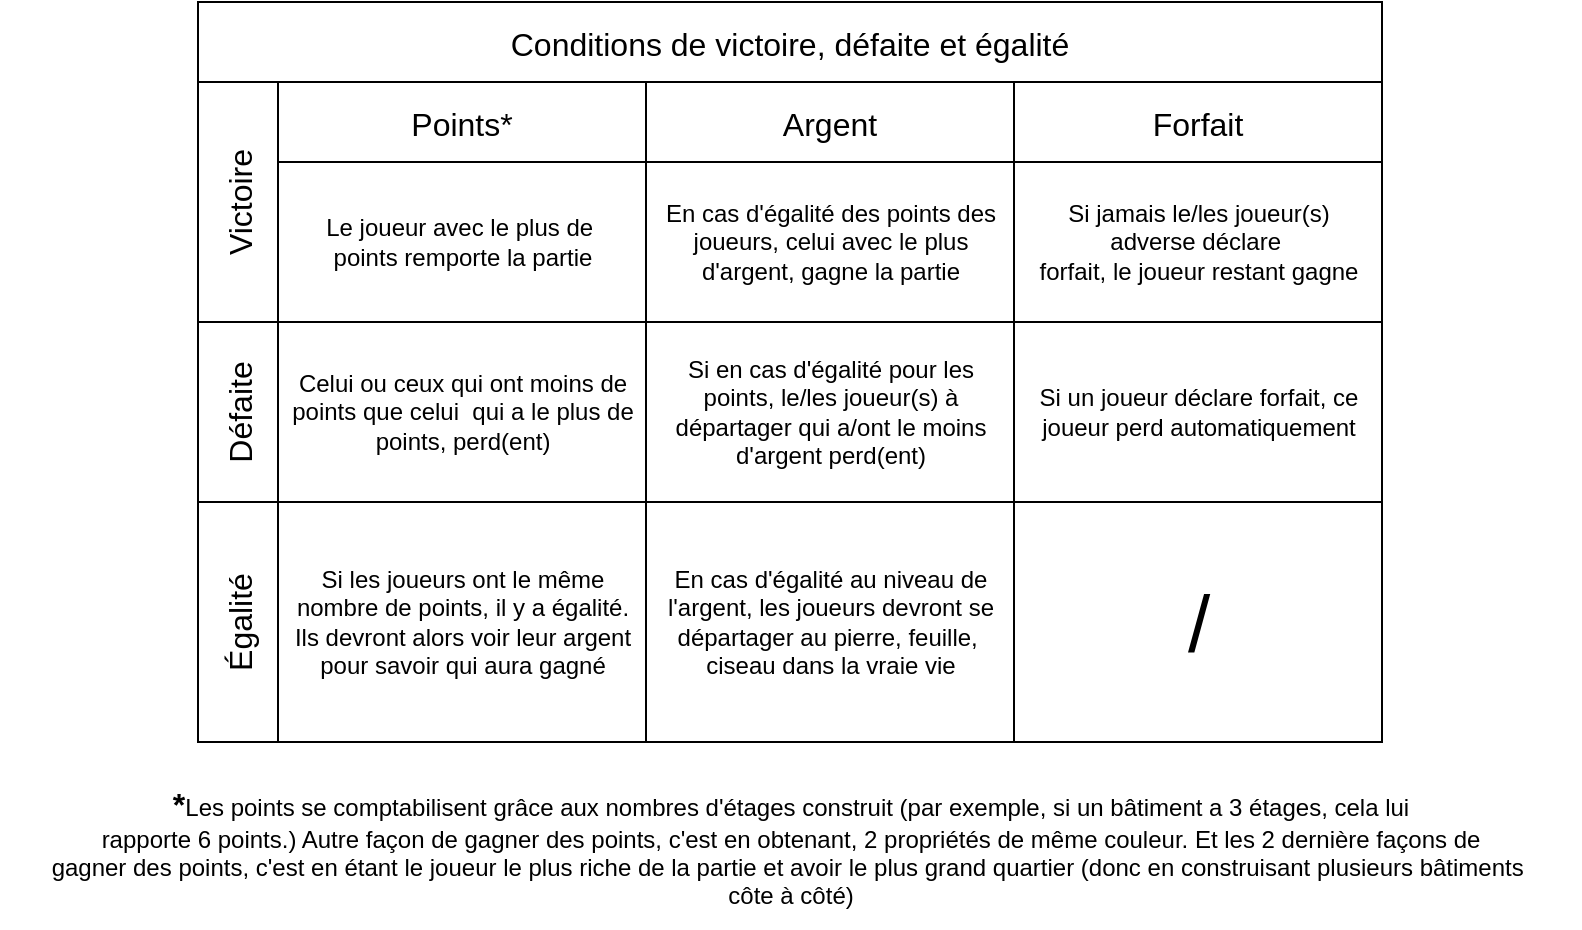 <mxfile version="22.0.8" type="device">
  <diagram name="Page-1" id="IK2JDKXquVPDH0jNA9R-">
    <mxGraphModel dx="989" dy="567" grid="1" gridSize="10" guides="1" tooltips="1" connect="1" arrows="1" fold="1" page="1" pageScale="1" pageWidth="827" pageHeight="1169" math="0" shadow="0">
      <root>
        <mxCell id="0" />
        <mxCell id="1" parent="0" />
        <mxCell id="10Jpn9wMV9JApb_h9Yhb-14" value="Conditions de victoire, défaite et égalité" style="shape=table;childLayout=tableLayout;startSize=40;collapsible=0;recursiveResize=0;expand=0;fontSize=16;" vertex="1" parent="1">
          <mxGeometry x="118" y="80" width="592" height="370" as="geometry" />
        </mxCell>
        <mxCell id="10Jpn9wMV9JApb_h9Yhb-15" value="Victoire" style="shape=tableRow;horizontal=0;swimlaneHead=0;swimlaneBody=0;top=0;left=0;strokeColor=inherit;bottom=0;right=0;dropTarget=0;fontStyle=0;fillColor=none;points=[[0,0.5],[1,0.5]];portConstraint=eastwest;startSize=40;collapsible=0;recursiveResize=0;expand=0;fontSize=16;" vertex="1" parent="10Jpn9wMV9JApb_h9Yhb-14">
          <mxGeometry y="40" width="592" height="120" as="geometry" />
        </mxCell>
        <mxCell id="10Jpn9wMV9JApb_h9Yhb-17" value="Points*" style="swimlane;swimlaneHead=0;swimlaneBody=0;fontStyle=0;strokeColor=inherit;connectable=0;fillColor=none;startSize=40;collapsible=0;recursiveResize=0;expand=0;fontSize=16;" vertex="1" parent="10Jpn9wMV9JApb_h9Yhb-15">
          <mxGeometry x="40" width="184" height="120" as="geometry">
            <mxRectangle width="184" height="120" as="alternateBounds" />
          </mxGeometry>
        </mxCell>
        <mxCell id="10Jpn9wMV9JApb_h9Yhb-53" value="&lt;div&gt;Le joueur avec le plus de&amp;nbsp;&lt;/div&gt;&lt;div&gt;points remporte la partie&lt;br&gt;&lt;/div&gt;" style="text;html=1;align=center;verticalAlign=middle;resizable=0;points=[];autosize=1;strokeColor=none;fillColor=none;" vertex="1" parent="10Jpn9wMV9JApb_h9Yhb-17">
          <mxGeometry x="12" y="60" width="160" height="40" as="geometry" />
        </mxCell>
        <mxCell id="10Jpn9wMV9JApb_h9Yhb-18" value="Argent" style="swimlane;swimlaneHead=0;swimlaneBody=0;fontStyle=0;strokeColor=inherit;connectable=0;fillColor=none;startSize=40;collapsible=0;recursiveResize=0;expand=0;fontSize=16;" vertex="1" parent="10Jpn9wMV9JApb_h9Yhb-15">
          <mxGeometry x="224" width="184" height="120" as="geometry">
            <mxRectangle width="184" height="120" as="alternateBounds" />
          </mxGeometry>
        </mxCell>
        <mxCell id="10Jpn9wMV9JApb_h9Yhb-54" value="&lt;div&gt;En cas d&#39;égalité des points des&lt;/div&gt;&lt;div&gt;joueurs, celui avec le plus&lt;/div&gt;&lt;div&gt;d&#39;argent, gagne la partie&lt;br&gt;&lt;/div&gt;" style="text;html=1;align=center;verticalAlign=middle;resizable=0;points=[];autosize=1;strokeColor=none;fillColor=none;" vertex="1" parent="10Jpn9wMV9JApb_h9Yhb-18">
          <mxGeometry x="-8" y="50" width="200" height="60" as="geometry" />
        </mxCell>
        <mxCell id="10Jpn9wMV9JApb_h9Yhb-31" value="Forfait" style="swimlane;swimlaneHead=0;swimlaneBody=0;fontStyle=0;strokeColor=inherit;connectable=0;fillColor=none;startSize=40;collapsible=0;recursiveResize=0;expand=0;fontSize=16;" vertex="1" parent="10Jpn9wMV9JApb_h9Yhb-15">
          <mxGeometry x="408" width="184" height="120" as="geometry">
            <mxRectangle width="184" height="120" as="alternateBounds" />
          </mxGeometry>
        </mxCell>
        <mxCell id="10Jpn9wMV9JApb_h9Yhb-60" value="&lt;div&gt;Si jamais le/les joueur(s)&lt;/div&gt;&lt;div&gt;adverse déclare&amp;nbsp;&lt;/div&gt;&lt;div&gt;forfait, le joueur restant gagne&lt;br&gt;&lt;/div&gt;" style="text;html=1;align=center;verticalAlign=middle;resizable=0;points=[];autosize=1;strokeColor=none;fillColor=none;" vertex="1" parent="10Jpn9wMV9JApb_h9Yhb-31">
          <mxGeometry x="-3" y="50" width="190" height="60" as="geometry" />
        </mxCell>
        <mxCell id="10Jpn9wMV9JApb_h9Yhb-19" value="Défaite" style="shape=tableRow;horizontal=0;swimlaneHead=0;swimlaneBody=0;top=0;left=0;strokeColor=inherit;bottom=0;right=0;dropTarget=0;fontStyle=0;fillColor=none;points=[[0,0.5],[1,0.5]];portConstraint=eastwest;startSize=40;collapsible=0;recursiveResize=0;expand=0;fontSize=16;" vertex="1" parent="10Jpn9wMV9JApb_h9Yhb-14">
          <mxGeometry y="160" width="592" height="90" as="geometry" />
        </mxCell>
        <mxCell id="10Jpn9wMV9JApb_h9Yhb-21" value="" style="swimlane;swimlaneHead=0;swimlaneBody=0;fontStyle=0;connectable=0;strokeColor=inherit;fillColor=none;startSize=0;collapsible=0;recursiveResize=0;expand=0;fontSize=16;" vertex="1" parent="10Jpn9wMV9JApb_h9Yhb-19">
          <mxGeometry x="40" width="184" height="90" as="geometry">
            <mxRectangle width="184" height="90" as="alternateBounds" />
          </mxGeometry>
        </mxCell>
        <mxCell id="10Jpn9wMV9JApb_h9Yhb-55" value="&lt;div&gt;Celui ou ceux qui ont moins de&lt;/div&gt;&lt;div&gt;points que celui&amp;nbsp; qui a le plus de&lt;/div&gt;&lt;div&gt;points, perd(ent)&lt;br&gt;&lt;/div&gt;" style="text;html=1;align=center;verticalAlign=middle;resizable=0;points=[];autosize=1;strokeColor=none;fillColor=none;" vertex="1" parent="10Jpn9wMV9JApb_h9Yhb-21">
          <mxGeometry x="-8" y="15" width="200" height="60" as="geometry" />
        </mxCell>
        <mxCell id="10Jpn9wMV9JApb_h9Yhb-22" value="" style="swimlane;swimlaneHead=0;swimlaneBody=0;fontStyle=0;connectable=0;strokeColor=inherit;fillColor=none;startSize=0;collapsible=0;recursiveResize=0;expand=0;fontSize=16;" vertex="1" parent="10Jpn9wMV9JApb_h9Yhb-19">
          <mxGeometry x="224" width="184" height="90" as="geometry">
            <mxRectangle width="184" height="90" as="alternateBounds" />
          </mxGeometry>
        </mxCell>
        <mxCell id="10Jpn9wMV9JApb_h9Yhb-61" value="&lt;div&gt;Si en cas d&#39;égalité pour les&lt;/div&gt;&lt;div&gt;points, le/les joueur(s) à&lt;/div&gt;&lt;div&gt;départager qui a/ont le moins&lt;/div&gt;&lt;div&gt;d&#39;argent perd(ent)&lt;br&gt;&lt;/div&gt;" style="text;html=1;align=center;verticalAlign=middle;resizable=0;points=[];autosize=1;strokeColor=none;fillColor=none;" vertex="1" parent="10Jpn9wMV9JApb_h9Yhb-22">
          <mxGeometry x="2" y="10" width="180" height="70" as="geometry" />
        </mxCell>
        <mxCell id="10Jpn9wMV9JApb_h9Yhb-32" style="swimlane;swimlaneHead=0;swimlaneBody=0;fontStyle=0;connectable=0;strokeColor=inherit;fillColor=none;startSize=0;collapsible=0;recursiveResize=0;expand=0;fontSize=16;" vertex="1" parent="10Jpn9wMV9JApb_h9Yhb-19">
          <mxGeometry x="408" width="184" height="90" as="geometry">
            <mxRectangle width="184" height="90" as="alternateBounds" />
          </mxGeometry>
        </mxCell>
        <mxCell id="10Jpn9wMV9JApb_h9Yhb-62" value="&lt;div&gt;Si un joueur déclare forfait, ce&lt;/div&gt;&lt;div&gt;joueur perd automatiquement&lt;br&gt;&lt;/div&gt;" style="text;html=1;align=center;verticalAlign=middle;resizable=0;points=[];autosize=1;strokeColor=none;fillColor=none;" vertex="1" parent="10Jpn9wMV9JApb_h9Yhb-32">
          <mxGeometry x="-3" y="25" width="190" height="40" as="geometry" />
        </mxCell>
        <mxCell id="10Jpn9wMV9JApb_h9Yhb-23" value="Égalité" style="shape=tableRow;horizontal=0;swimlaneHead=0;swimlaneBody=0;top=0;left=0;strokeColor=inherit;bottom=0;right=0;dropTarget=0;fontStyle=0;fillColor=none;points=[[0,0.5],[1,0.5]];portConstraint=eastwest;startSize=40;collapsible=0;recursiveResize=0;expand=0;fontSize=16;" vertex="1" parent="10Jpn9wMV9JApb_h9Yhb-14">
          <mxGeometry y="250" width="592" height="120" as="geometry" />
        </mxCell>
        <mxCell id="10Jpn9wMV9JApb_h9Yhb-25" value="" style="swimlane;swimlaneHead=0;swimlaneBody=0;fontStyle=0;connectable=0;strokeColor=inherit;fillColor=none;startSize=0;collapsible=0;recursiveResize=0;expand=0;fontSize=16;" vertex="1" parent="10Jpn9wMV9JApb_h9Yhb-23">
          <mxGeometry x="40" width="184" height="120" as="geometry">
            <mxRectangle width="184" height="120" as="alternateBounds" />
          </mxGeometry>
        </mxCell>
        <mxCell id="10Jpn9wMV9JApb_h9Yhb-63" value="&lt;div&gt;Si les joueurs ont le même&lt;/div&gt;&lt;div&gt;nombre de points, il y a égalité.&lt;/div&gt;&lt;div&gt;Ils devront alors voir leur argent&lt;/div&gt;&lt;div&gt;pour savoir qui aura gagné&lt;br&gt;&lt;/div&gt;" style="text;html=1;align=center;verticalAlign=middle;resizable=0;points=[];autosize=1;strokeColor=none;fillColor=none;" vertex="1" parent="10Jpn9wMV9JApb_h9Yhb-25">
          <mxGeometry x="-3" y="25" width="190" height="70" as="geometry" />
        </mxCell>
        <mxCell id="10Jpn9wMV9JApb_h9Yhb-26" value="" style="swimlane;swimlaneHead=0;swimlaneBody=0;fontStyle=0;connectable=0;strokeColor=inherit;fillColor=none;startSize=0;collapsible=0;recursiveResize=0;expand=0;fontSize=16;" vertex="1" parent="10Jpn9wMV9JApb_h9Yhb-23">
          <mxGeometry x="224" width="184" height="120" as="geometry">
            <mxRectangle width="184" height="120" as="alternateBounds" />
          </mxGeometry>
        </mxCell>
        <mxCell id="10Jpn9wMV9JApb_h9Yhb-64" value="&lt;div&gt;En cas d&#39;égalité au niveau de&lt;/div&gt;&lt;div&gt;l&#39;argent, les joueurs devront se&lt;/div&gt;&lt;div&gt;départager au pierre, feuille,&amp;nbsp;&lt;/div&gt;&lt;div&gt;ciseau dans la vraie vie&lt;br&gt;&lt;/div&gt;" style="text;html=1;align=center;verticalAlign=middle;resizable=0;points=[];autosize=1;strokeColor=none;fillColor=none;" vertex="1" parent="10Jpn9wMV9JApb_h9Yhb-26">
          <mxGeometry x="-3" y="25" width="190" height="70" as="geometry" />
        </mxCell>
        <mxCell id="10Jpn9wMV9JApb_h9Yhb-33" style="swimlane;swimlaneHead=0;swimlaneBody=0;fontStyle=0;connectable=0;strokeColor=inherit;fillColor=none;startSize=0;collapsible=0;recursiveResize=0;expand=0;fontSize=16;" vertex="1" parent="10Jpn9wMV9JApb_h9Yhb-23">
          <mxGeometry x="408" width="184" height="120" as="geometry">
            <mxRectangle width="184" height="120" as="alternateBounds" />
          </mxGeometry>
        </mxCell>
        <mxCell id="10Jpn9wMV9JApb_h9Yhb-65" value="&lt;font style=&quot;font-size: 40px;&quot;&gt;/&lt;font style=&quot;font-size: 40px;&quot;&gt;&lt;br&gt;&lt;/font&gt;&lt;/font&gt;" style="text;html=1;align=center;verticalAlign=middle;resizable=0;points=[];autosize=1;strokeColor=none;fillColor=none;" vertex="1" parent="10Jpn9wMV9JApb_h9Yhb-33">
          <mxGeometry x="77" y="30" width="30" height="60" as="geometry" />
        </mxCell>
        <mxCell id="10Jpn9wMV9JApb_h9Yhb-66" value="&lt;div&gt;&lt;b&gt;&lt;font style=&quot;font-size: 16px;&quot;&gt;*&lt;/font&gt;&lt;/b&gt;Les points se comptabilisent grâce aux nombres d&#39;étages construit (par exemple, si un bâtiment a 3 étages, cela lui&lt;/div&gt;&lt;div&gt;rapporte 6 points.) Autre façon de gagner des points, c&#39;est en obtenant, 2 propriétés de même couleur. Et les 2 dernière façons de&lt;/div&gt;&lt;div&gt;gagner des points, c&#39;est en étant le joueur le plus riche de la partie et avoir le plus grand quartier (donc en construisant plusieurs bâtiments&amp;nbsp;&lt;/div&gt;&lt;div&gt;côte à côté)&lt;br&gt;&lt;/div&gt;" style="text;html=1;align=center;verticalAlign=middle;resizable=0;points=[];autosize=1;strokeColor=none;fillColor=none;" vertex="1" parent="1">
          <mxGeometry x="19" y="463" width="790" height="80" as="geometry" />
        </mxCell>
      </root>
    </mxGraphModel>
  </diagram>
</mxfile>
